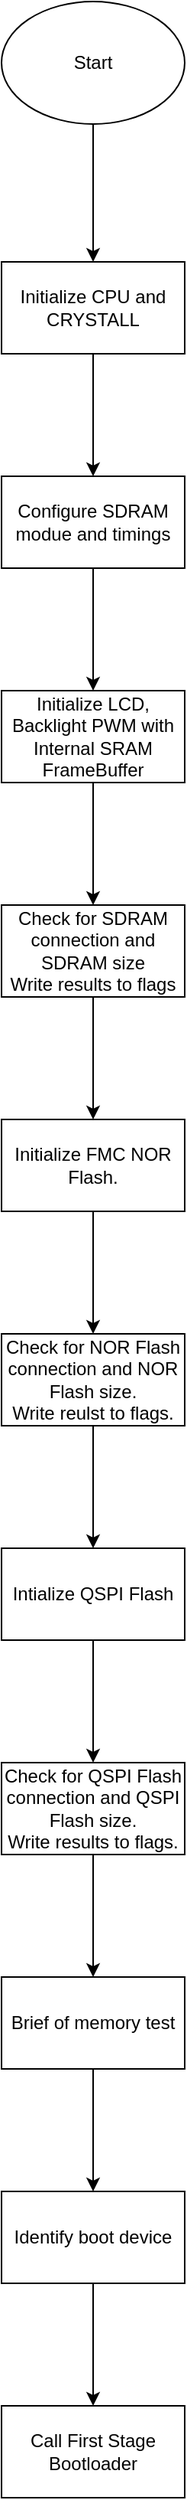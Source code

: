<mxfile version="13.6.2" type="device"><diagram id="PkvXQkkdThQxCuZKriqi" name="Page-1"><mxGraphModel dx="1360" dy="862" grid="1" gridSize="10" guides="1" tooltips="1" connect="1" arrows="1" fold="1" page="1" pageScale="1" pageWidth="827" pageHeight="1169" math="0" shadow="0"><root><mxCell id="0"/><mxCell id="1" parent="0"/><mxCell id="_OkGdqHVRudftMt0Vpyj-4" value="" style="edgeStyle=orthogonalEdgeStyle;rounded=0;orthogonalLoop=1;jettySize=auto;html=1;" edge="1" parent="1" source="_OkGdqHVRudftMt0Vpyj-2" target="_OkGdqHVRudftMt0Vpyj-3"><mxGeometry relative="1" as="geometry"/></mxCell><mxCell id="_OkGdqHVRudftMt0Vpyj-2" value="Start" style="ellipse;whiteSpace=wrap;html=1;" vertex="1" parent="1"><mxGeometry x="354" y="30" width="120" height="80" as="geometry"/></mxCell><mxCell id="_OkGdqHVRudftMt0Vpyj-6" value="" style="edgeStyle=orthogonalEdgeStyle;rounded=0;orthogonalLoop=1;jettySize=auto;html=1;" edge="1" parent="1" source="_OkGdqHVRudftMt0Vpyj-3" target="_OkGdqHVRudftMt0Vpyj-5"><mxGeometry relative="1" as="geometry"/></mxCell><mxCell id="_OkGdqHVRudftMt0Vpyj-3" value="Initialize CPU and CRYSTALL" style="whiteSpace=wrap;html=1;" vertex="1" parent="1"><mxGeometry x="354" y="200" width="120" height="60" as="geometry"/></mxCell><mxCell id="_OkGdqHVRudftMt0Vpyj-8" value="" style="edgeStyle=orthogonalEdgeStyle;rounded=0;orthogonalLoop=1;jettySize=auto;html=1;" edge="1" parent="1" source="_OkGdqHVRudftMt0Vpyj-5" target="_OkGdqHVRudftMt0Vpyj-7"><mxGeometry relative="1" as="geometry"/></mxCell><mxCell id="_OkGdqHVRudftMt0Vpyj-5" value="&lt;span&gt;Configure SDRAM modue and timings&lt;/span&gt;" style="whiteSpace=wrap;html=1;" vertex="1" parent="1"><mxGeometry x="354" y="340" width="120" height="60" as="geometry"/></mxCell><mxCell id="_OkGdqHVRudftMt0Vpyj-10" value="" style="edgeStyle=orthogonalEdgeStyle;rounded=0;orthogonalLoop=1;jettySize=auto;html=1;" edge="1" parent="1" source="_OkGdqHVRudftMt0Vpyj-7" target="_OkGdqHVRudftMt0Vpyj-9"><mxGeometry relative="1" as="geometry"/></mxCell><mxCell id="_OkGdqHVRudftMt0Vpyj-7" value="Initialize LCD, Backlight PWM with Internal SRAM FrameBuffer" style="whiteSpace=wrap;html=1;" vertex="1" parent="1"><mxGeometry x="354" y="480" width="120" height="60" as="geometry"/></mxCell><mxCell id="_OkGdqHVRudftMt0Vpyj-12" value="" style="edgeStyle=orthogonalEdgeStyle;rounded=0;orthogonalLoop=1;jettySize=auto;html=1;" edge="1" parent="1" source="_OkGdqHVRudftMt0Vpyj-9" target="_OkGdqHVRudftMt0Vpyj-11"><mxGeometry relative="1" as="geometry"/></mxCell><mxCell id="_OkGdqHVRudftMt0Vpyj-9" value="Check for SDRAM connection and SDRAM size&lt;br&gt;Write results to flags" style="whiteSpace=wrap;html=1;" vertex="1" parent="1"><mxGeometry x="354" y="620" width="120" height="60" as="geometry"/></mxCell><mxCell id="_OkGdqHVRudftMt0Vpyj-14" value="" style="edgeStyle=orthogonalEdgeStyle;rounded=0;orthogonalLoop=1;jettySize=auto;html=1;" edge="1" parent="1" source="_OkGdqHVRudftMt0Vpyj-11" target="_OkGdqHVRudftMt0Vpyj-13"><mxGeometry relative="1" as="geometry"/></mxCell><mxCell id="_OkGdqHVRudftMt0Vpyj-11" value="Initialize FMC NOR Flash." style="whiteSpace=wrap;html=1;" vertex="1" parent="1"><mxGeometry x="354" y="760" width="120" height="60" as="geometry"/></mxCell><mxCell id="_OkGdqHVRudftMt0Vpyj-16" value="" style="edgeStyle=orthogonalEdgeStyle;rounded=0;orthogonalLoop=1;jettySize=auto;html=1;" edge="1" parent="1" source="_OkGdqHVRudftMt0Vpyj-13" target="_OkGdqHVRudftMt0Vpyj-15"><mxGeometry relative="1" as="geometry"/></mxCell><mxCell id="_OkGdqHVRudftMt0Vpyj-13" value="Check for NOR Flash connection and NOR Flash size.&lt;br&gt;Write reulst to flags." style="whiteSpace=wrap;html=1;" vertex="1" parent="1"><mxGeometry x="354" y="900" width="120" height="60" as="geometry"/></mxCell><mxCell id="_OkGdqHVRudftMt0Vpyj-18" value="" style="edgeStyle=orthogonalEdgeStyle;rounded=0;orthogonalLoop=1;jettySize=auto;html=1;" edge="1" parent="1" source="_OkGdqHVRudftMt0Vpyj-15" target="_OkGdqHVRudftMt0Vpyj-17"><mxGeometry relative="1" as="geometry"/></mxCell><mxCell id="_OkGdqHVRudftMt0Vpyj-15" value="Intialize QSPI Flash" style="whiteSpace=wrap;html=1;" vertex="1" parent="1"><mxGeometry x="354" y="1040" width="120" height="60" as="geometry"/></mxCell><mxCell id="_OkGdqHVRudftMt0Vpyj-20" value="" style="edgeStyle=orthogonalEdgeStyle;rounded=0;orthogonalLoop=1;jettySize=auto;html=1;" edge="1" parent="1" source="_OkGdqHVRudftMt0Vpyj-17" target="_OkGdqHVRudftMt0Vpyj-19"><mxGeometry relative="1" as="geometry"/></mxCell><mxCell id="_OkGdqHVRudftMt0Vpyj-17" value="Check for QSPI Flash connection and QSPI Flash size.&lt;br&gt;Write results to flags." style="whiteSpace=wrap;html=1;" vertex="1" parent="1"><mxGeometry x="354" y="1180" width="120" height="60" as="geometry"/></mxCell><mxCell id="_OkGdqHVRudftMt0Vpyj-22" value="" style="edgeStyle=orthogonalEdgeStyle;rounded=0;orthogonalLoop=1;jettySize=auto;html=1;" edge="1" parent="1" source="_OkGdqHVRudftMt0Vpyj-19" target="_OkGdqHVRudftMt0Vpyj-21"><mxGeometry relative="1" as="geometry"/></mxCell><mxCell id="_OkGdqHVRudftMt0Vpyj-19" value="Brief of memory test" style="whiteSpace=wrap;html=1;" vertex="1" parent="1"><mxGeometry x="354" y="1320" width="120" height="60" as="geometry"/></mxCell><mxCell id="_OkGdqHVRudftMt0Vpyj-24" value="" style="edgeStyle=orthogonalEdgeStyle;rounded=0;orthogonalLoop=1;jettySize=auto;html=1;" edge="1" parent="1" source="_OkGdqHVRudftMt0Vpyj-21" target="_OkGdqHVRudftMt0Vpyj-23"><mxGeometry relative="1" as="geometry"/></mxCell><mxCell id="_OkGdqHVRudftMt0Vpyj-21" value="Identify boot device" style="whiteSpace=wrap;html=1;" vertex="1" parent="1"><mxGeometry x="354" y="1460" width="120" height="60" as="geometry"/></mxCell><mxCell id="_OkGdqHVRudftMt0Vpyj-23" value="Call First Stage Bootloader" style="whiteSpace=wrap;html=1;" vertex="1" parent="1"><mxGeometry x="354" y="1600" width="120" height="60" as="geometry"/></mxCell></root></mxGraphModel></diagram></mxfile>